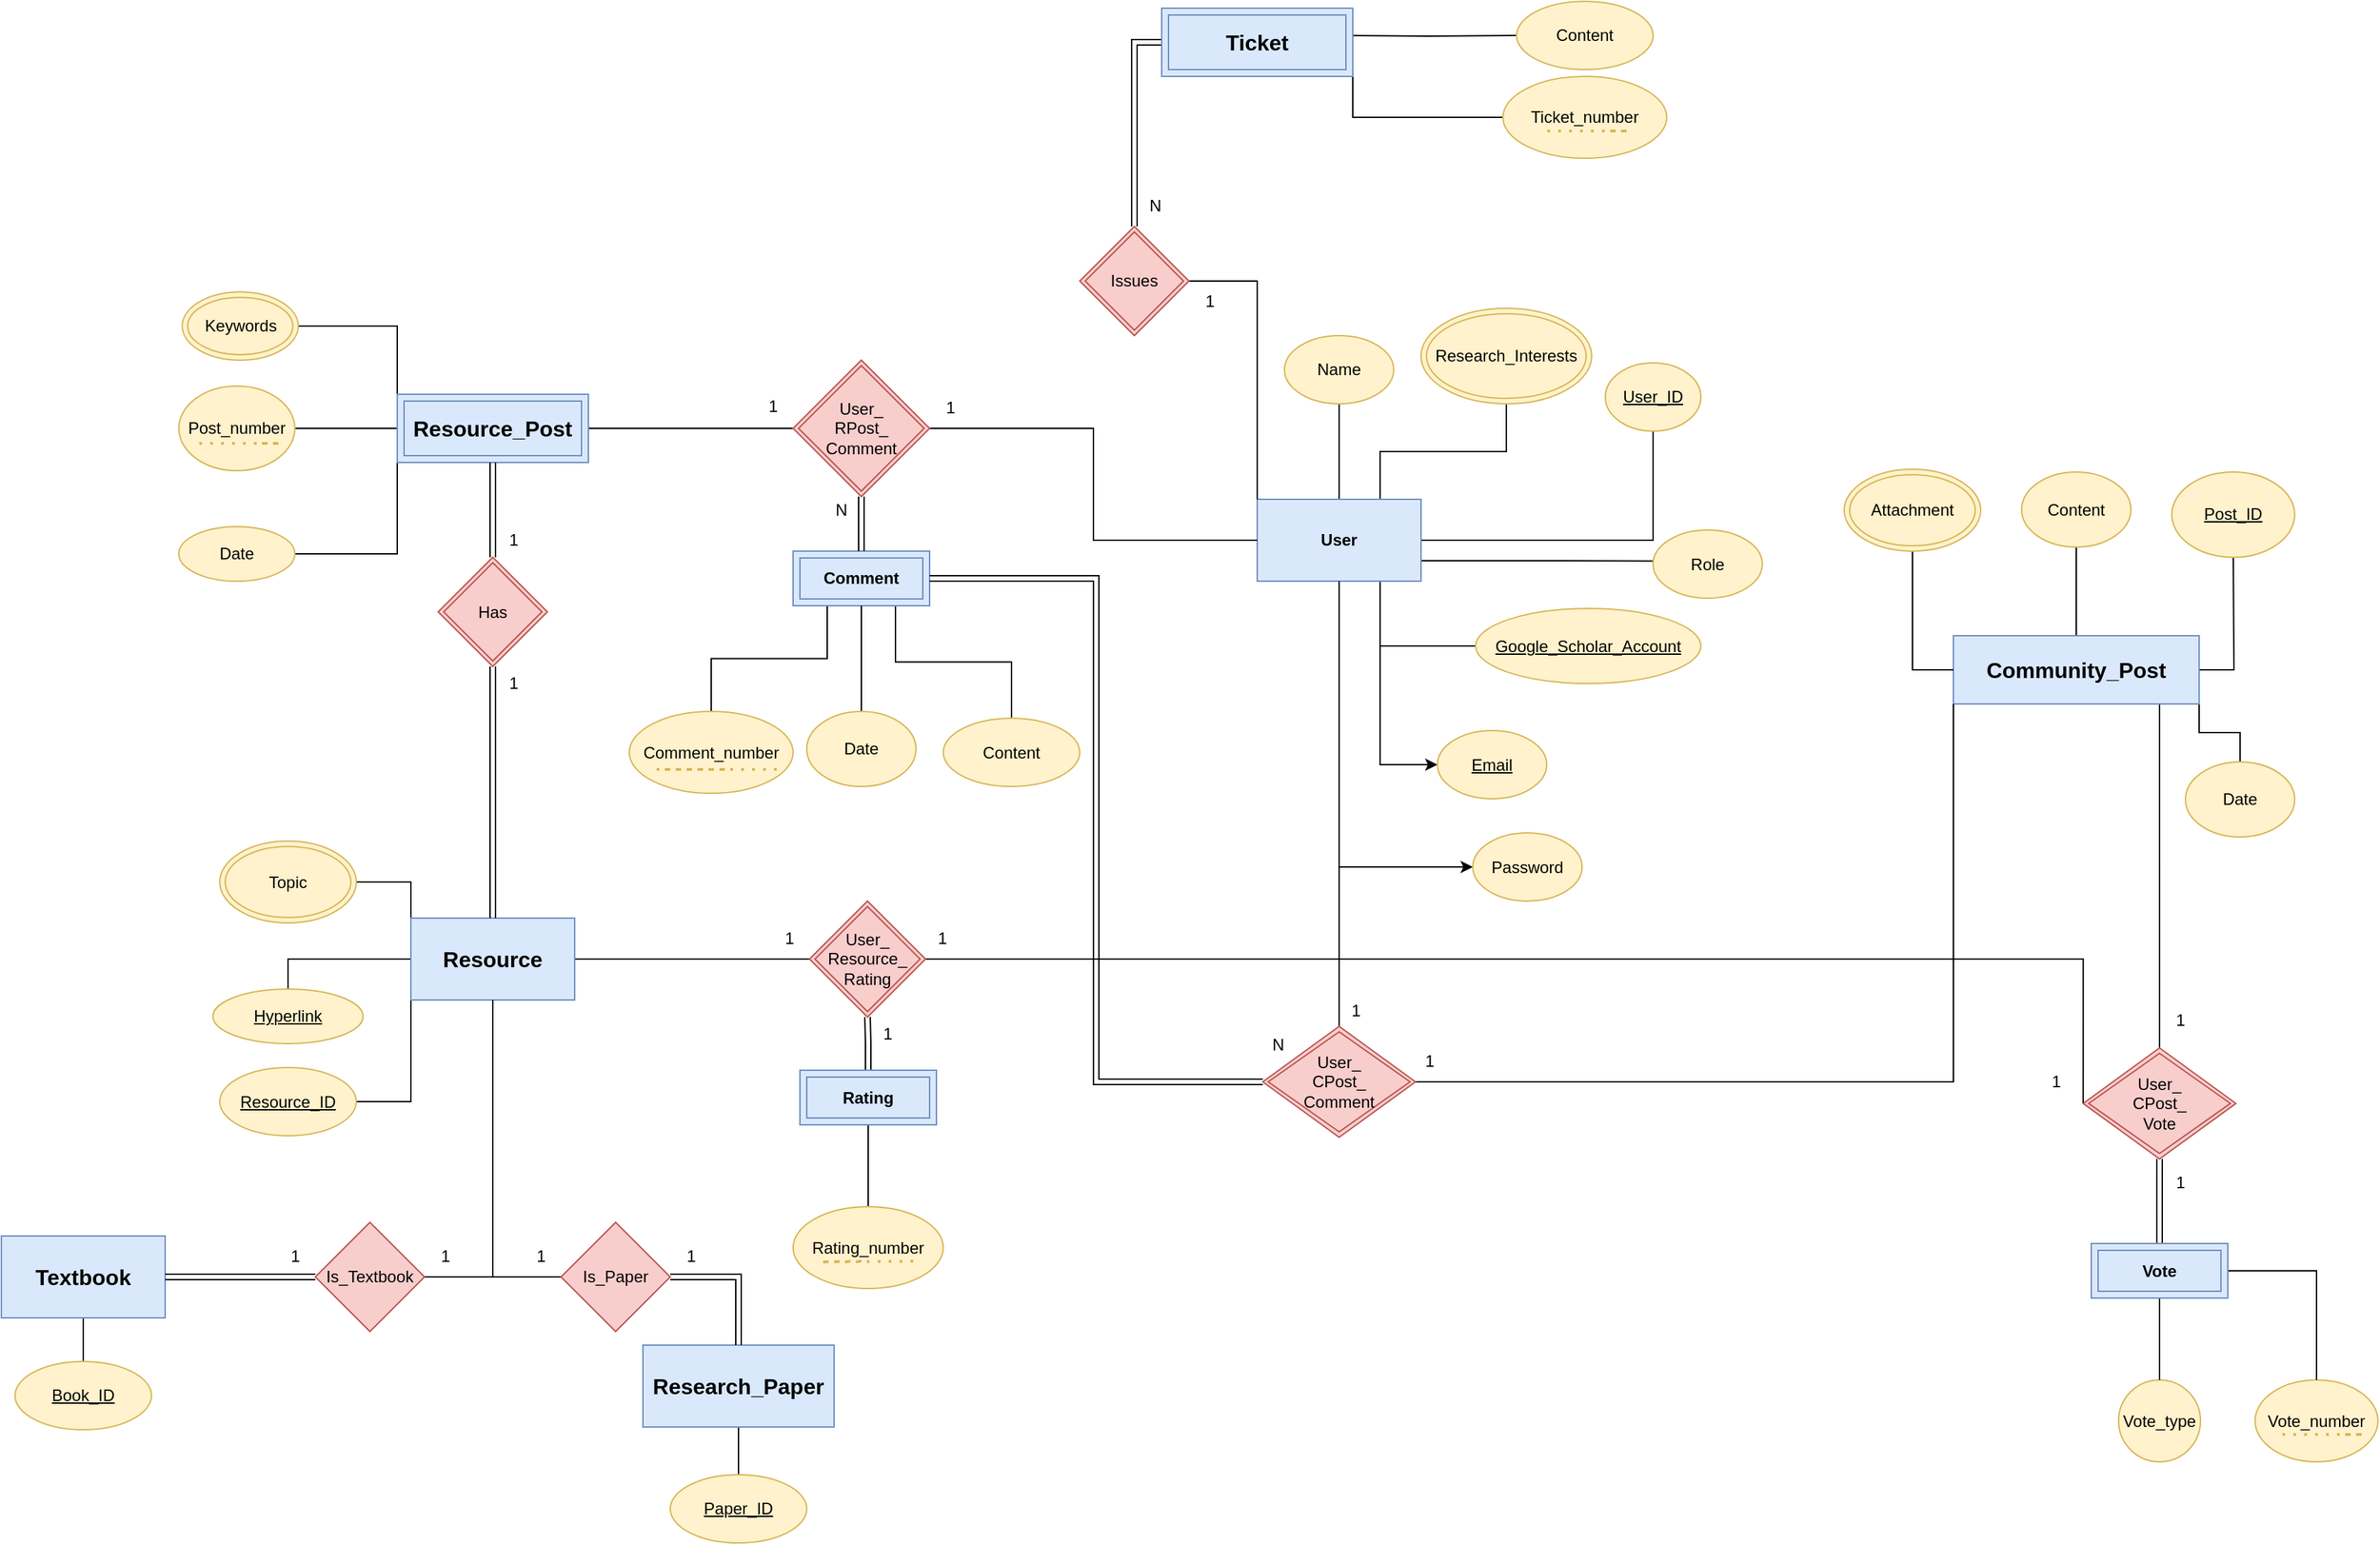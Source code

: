 <mxfile version="21.0.7" type="github">
  <diagram id="R2lEEEUBdFMjLlhIrx00" name="Page-1">
    <mxGraphModel dx="3450" dy="2015" grid="1" gridSize="10" guides="1" tooltips="1" connect="1" arrows="1" fold="1" page="1" pageScale="1" pageWidth="850" pageHeight="1100" math="0" shadow="0" extFonts="Permanent Marker^https://fonts.googleapis.com/css?family=Permanent+Marker">
      <root>
        <mxCell id="0" />
        <mxCell id="1" parent="0" />
        <mxCell id="YpXeeTf7qJ5zj5Ovl2NS-48" value="" style="edgeStyle=orthogonalEdgeStyle;rounded=0;orthogonalLoop=1;jettySize=auto;html=1;endArrow=none;endFill=0;" parent="1" source="YpXeeTf7qJ5zj5Ovl2NS-2" target="YpXeeTf7qJ5zj5Ovl2NS-47" edge="1">
          <mxGeometry relative="1" as="geometry" />
        </mxCell>
        <mxCell id="YpXeeTf7qJ5zj5Ovl2NS-55" value="" style="edgeStyle=orthogonalEdgeStyle;rounded=0;orthogonalLoop=1;jettySize=auto;html=1;endArrow=none;endFill=0;" parent="1" source="YpXeeTf7qJ5zj5Ovl2NS-2" target="YpXeeTf7qJ5zj5Ovl2NS-54" edge="1">
          <mxGeometry relative="1" as="geometry" />
        </mxCell>
        <mxCell id="YpXeeTf7qJ5zj5Ovl2NS-58" style="edgeStyle=orthogonalEdgeStyle;rounded=0;orthogonalLoop=1;jettySize=auto;html=1;exitX=0.75;exitY=1;exitDx=0;exitDy=0;entryX=0;entryY=0.5;entryDx=0;entryDy=0;endArrow=none;endFill=0;" parent="1" source="YpXeeTf7qJ5zj5Ovl2NS-2" target="YpXeeTf7qJ5zj5Ovl2NS-57" edge="1">
          <mxGeometry relative="1" as="geometry" />
        </mxCell>
        <mxCell id="YpXeeTf7qJ5zj5Ovl2NS-68" style="edgeStyle=orthogonalEdgeStyle;rounded=0;orthogonalLoop=1;jettySize=auto;html=1;exitX=0.75;exitY=0;exitDx=0;exitDy=0;entryX=0.5;entryY=1;entryDx=0;entryDy=0;endArrow=none;endFill=0;" parent="1" source="YpXeeTf7qJ5zj5Ovl2NS-2" target="YpXeeTf7qJ5zj5Ovl2NS-67" edge="1">
          <mxGeometry relative="1" as="geometry" />
        </mxCell>
        <mxCell id="wfZaujD2MZ1aF3UCjnc5-3" style="edgeStyle=orthogonalEdgeStyle;rounded=0;orthogonalLoop=1;jettySize=auto;html=1;exitX=1;exitY=0.75;exitDx=0;exitDy=0;endArrow=none;endFill=0;" edge="1" parent="1" source="YpXeeTf7qJ5zj5Ovl2NS-2">
          <mxGeometry relative="1" as="geometry">
            <mxPoint x="120" y="265.211" as="targetPoint" />
          </mxGeometry>
        </mxCell>
        <mxCell id="wfZaujD2MZ1aF3UCjnc5-15" style="edgeStyle=orthogonalEdgeStyle;rounded=0;orthogonalLoop=1;jettySize=auto;html=1;exitX=0.75;exitY=1;exitDx=0;exitDy=0;entryX=0;entryY=0.5;entryDx=0;entryDy=0;" edge="1" parent="1" source="YpXeeTf7qJ5zj5Ovl2NS-2" target="CcATFbNi5NQpu170G1Sn-8">
          <mxGeometry relative="1" as="geometry" />
        </mxCell>
        <mxCell id="wfZaujD2MZ1aF3UCjnc5-16" style="edgeStyle=orthogonalEdgeStyle;rounded=0;orthogonalLoop=1;jettySize=auto;html=1;exitX=0.5;exitY=1;exitDx=0;exitDy=0;entryX=0;entryY=0.5;entryDx=0;entryDy=0;" edge="1" parent="1" source="YpXeeTf7qJ5zj5Ovl2NS-2" target="CcATFbNi5NQpu170G1Sn-10">
          <mxGeometry relative="1" as="geometry" />
        </mxCell>
        <mxCell id="YpXeeTf7qJ5zj5Ovl2NS-2" value="User" style="rounded=0;whiteSpace=wrap;html=1;fontStyle=1;fillColor=#dae8fc;strokeColor=#6c8ebf;" parent="1" vertex="1">
          <mxGeometry x="-170" y="220" width="120" height="60" as="geometry" />
        </mxCell>
        <mxCell id="CcATFbNi5NQpu170G1Sn-25" style="edgeStyle=orthogonalEdgeStyle;rounded=0;orthogonalLoop=1;jettySize=auto;html=1;exitX=1;exitY=0;exitDx=0;exitDy=0;endArrow=none;endFill=0;" parent="1" target="CcATFbNi5NQpu170G1Sn-21" edge="1">
          <mxGeometry relative="1" as="geometry">
            <mxPoint x="-110" y="-120" as="sourcePoint" />
          </mxGeometry>
        </mxCell>
        <mxCell id="CcATFbNi5NQpu170G1Sn-26" style="edgeStyle=orthogonalEdgeStyle;rounded=0;orthogonalLoop=1;jettySize=auto;html=1;exitX=1;exitY=1;exitDx=0;exitDy=0;entryX=0;entryY=0.5;entryDx=0;entryDy=0;endArrow=none;endFill=0;" parent="1" source="QStKEDk6KylnoWYYGcLN-6" target="QStKEDk6KylnoWYYGcLN-15" edge="1">
          <mxGeometry relative="1" as="geometry">
            <mxPoint x="-110" y="-60" as="sourcePoint" />
            <mxPoint x="-10" y="-20" as="targetPoint" />
          </mxGeometry>
        </mxCell>
        <mxCell id="CcATFbNi5NQpu170G1Sn-56" style="edgeStyle=orthogonalEdgeStyle;rounded=0;orthogonalLoop=1;jettySize=auto;html=1;entryX=0.5;entryY=0;entryDx=0;entryDy=0;endArrow=none;endFill=0;" parent="1" source="YpXeeTf7qJ5zj5Ovl2NS-4" target="CcATFbNi5NQpu170G1Sn-55" edge="1">
          <mxGeometry relative="1" as="geometry" />
        </mxCell>
        <mxCell id="YpXeeTf7qJ5zj5Ovl2NS-4" value="&lt;meta charset=&quot;utf-8&quot;&gt;&lt;b id=&quot;docs-internal-guid-718b6a08-7fff-b9a7-0453-49510cfb1dfd&quot; style=&quot;font-weight:normal;&quot;&gt;&lt;span style=&quot;font-size: 12pt; font-family: Arial; color: rgb(0, 0, 0); background-color: transparent; font-weight: 700; font-style: normal; font-variant: normal; text-decoration: none; vertical-align: baseline;&quot;&gt;Textbook&lt;/span&gt;&lt;/b&gt;" style="rounded=0;whiteSpace=wrap;html=1;fillColor=#dae8fc;strokeColor=#6c8ebf;" parent="1" vertex="1">
          <mxGeometry x="-1090" y="760" width="120" height="60" as="geometry" />
        </mxCell>
        <mxCell id="YpXeeTf7qJ5zj5Ovl2NS-78" value="" style="edgeStyle=orthogonalEdgeStyle;rounded=0;orthogonalLoop=1;jettySize=auto;html=1;endArrow=none;endFill=0;" parent="1" source="YpXeeTf7qJ5zj5Ovl2NS-5" target="YpXeeTf7qJ5zj5Ovl2NS-77" edge="1">
          <mxGeometry relative="1" as="geometry" />
        </mxCell>
        <mxCell id="CcATFbNi5NQpu170G1Sn-7" style="edgeStyle=orthogonalEdgeStyle;rounded=0;orthogonalLoop=1;jettySize=auto;html=1;exitX=1;exitY=0.5;exitDx=0;exitDy=0;entryX=0.5;entryY=1;entryDx=0;entryDy=0;endArrow=none;endFill=0;" parent="1" source="YpXeeTf7qJ5zj5Ovl2NS-5" edge="1">
          <mxGeometry relative="1" as="geometry">
            <mxPoint x="545" y="255" as="targetPoint" />
          </mxGeometry>
        </mxCell>
        <mxCell id="QStKEDk6KylnoWYYGcLN-10" style="edgeStyle=orthogonalEdgeStyle;rounded=0;orthogonalLoop=1;jettySize=auto;html=1;exitX=1;exitY=1;exitDx=0;exitDy=0;entryX=0;entryY=0;entryDx=0;entryDy=0;endArrow=none;endFill=0;" parent="1" source="YpXeeTf7qJ5zj5Ovl2NS-5" target="QStKEDk6KylnoWYYGcLN-9" edge="1">
          <mxGeometry relative="1" as="geometry">
            <Array as="points">
              <mxPoint x="520" y="391" />
              <mxPoint x="550" y="391" />
              <mxPoint x="550" y="421" />
            </Array>
          </mxGeometry>
        </mxCell>
        <mxCell id="Ibue7dsVGTLs8TL3Xg4G-1" style="edgeStyle=orthogonalEdgeStyle;rounded=0;orthogonalLoop=1;jettySize=auto;html=1;exitX=0.5;exitY=1;exitDx=0;exitDy=0;entryX=0.5;entryY=0;entryDx=0;entryDy=0;endArrow=none;endFill=0;" parent="1" target="YpXeeTf7qJ5zj5Ovl2NS-74" edge="1">
          <mxGeometry relative="1" as="geometry">
            <mxPoint x="430" y="327" as="sourcePoint" />
          </mxGeometry>
        </mxCell>
        <mxCell id="YpXeeTf7qJ5zj5Ovl2NS-5" value="&lt;b id=&quot;docs-internal-guid-7c196727-7fff-cf44-8b81-c02ef0bab3d8&quot; style=&quot;font-weight:normal;&quot;&gt;&lt;span style=&quot;font-size: 12pt; font-family: Arial; color: rgb(0, 0, 0); background-color: transparent; font-weight: 700; font-style: normal; font-variant: normal; text-decoration: none; vertical-align: baseline;&quot;&gt;Community_Post&lt;/span&gt;&lt;/b&gt;" style="rounded=0;whiteSpace=wrap;html=1;fillColor=#dae8fc;strokeColor=#6c8ebf;" parent="1" vertex="1">
          <mxGeometry x="340" y="320" width="180" height="50" as="geometry" />
        </mxCell>
        <mxCell id="YpXeeTf7qJ5zj5Ovl2NS-88" style="edgeStyle=orthogonalEdgeStyle;rounded=0;orthogonalLoop=1;jettySize=auto;html=1;shape=link;exitX=0.5;exitY=0;exitDx=0;exitDy=0;" parent="1" source="YpXeeTf7qJ5zj5Ovl2NS-89" target="YpXeeTf7qJ5zj5Ovl2NS-86" edge="1">
          <mxGeometry relative="1" as="geometry">
            <mxPoint x="-975" y="939.5" as="sourcePoint" />
          </mxGeometry>
        </mxCell>
        <mxCell id="CcATFbNi5NQpu170G1Sn-46" style="edgeStyle=orthogonalEdgeStyle;rounded=0;orthogonalLoop=1;jettySize=auto;html=1;exitX=0;exitY=0.5;exitDx=0;exitDy=0;entryX=0.5;entryY=0;entryDx=0;entryDy=0;endArrow=none;endFill=0;" parent="1" source="YpXeeTf7qJ5zj5Ovl2NS-12" target="CcATFbNi5NQpu170G1Sn-44" edge="1">
          <mxGeometry relative="1" as="geometry" />
        </mxCell>
        <mxCell id="CcATFbNi5NQpu170G1Sn-50" style="edgeStyle=orthogonalEdgeStyle;rounded=0;orthogonalLoop=1;jettySize=auto;html=1;exitX=0;exitY=0;exitDx=0;exitDy=0;endArrow=none;endFill=0;entryX=1;entryY=0.5;entryDx=0;entryDy=0;" parent="1" source="YpXeeTf7qJ5zj5Ovl2NS-12" target="CcATFbNi5NQpu170G1Sn-49" edge="1">
          <mxGeometry relative="1" as="geometry" />
        </mxCell>
        <mxCell id="CcATFbNi5NQpu170G1Sn-59" style="edgeStyle=orthogonalEdgeStyle;rounded=0;orthogonalLoop=1;jettySize=auto;html=1;exitX=0;exitY=1;exitDx=0;exitDy=0;entryX=1;entryY=0.5;entryDx=0;entryDy=0;endArrow=none;endFill=0;" parent="1" source="YpXeeTf7qJ5zj5Ovl2NS-12" target="CcATFbNi5NQpu170G1Sn-57" edge="1">
          <mxGeometry relative="1" as="geometry" />
        </mxCell>
        <mxCell id="QStKEDk6KylnoWYYGcLN-29" style="edgeStyle=orthogonalEdgeStyle;rounded=0;orthogonalLoop=1;jettySize=auto;html=1;exitX=1;exitY=0.5;exitDx=0;exitDy=0;entryX=0;entryY=0.5;entryDx=0;entryDy=0;endArrow=none;endFill=0;" parent="1" source="YpXeeTf7qJ5zj5Ovl2NS-12" target="YpXeeTf7qJ5zj5Ovl2NS-86" edge="1">
          <mxGeometry relative="1" as="geometry" />
        </mxCell>
        <mxCell id="YpXeeTf7qJ5zj5Ovl2NS-12" value="&lt;span style=&quot;border-color: var(--border-color); color: rgb(0, 0, 0); font-family: Arial; font-size: 16px; font-style: normal; font-variant-ligatures: normal; font-variant-caps: normal; letter-spacing: normal; orphans: 2; text-align: center; text-indent: 0px; text-transform: none; widows: 2; word-spacing: 0px; -webkit-text-stroke-width: 0px; text-decoration-thickness: initial; text-decoration-style: initial; text-decoration-color: initial;&quot;&gt;Resource&lt;/span&gt;" style="rounded=0;whiteSpace=wrap;html=1;fillColor=#dae8fc;strokeColor=#6c8ebf;fontStyle=1;labelBackgroundColor=none;" parent="1" vertex="1">
          <mxGeometry x="-790" y="527" width="120" height="60" as="geometry" />
        </mxCell>
        <mxCell id="CcATFbNi5NQpu170G1Sn-54" style="edgeStyle=orthogonalEdgeStyle;rounded=0;orthogonalLoop=1;jettySize=auto;html=1;entryX=0.5;entryY=0;entryDx=0;entryDy=0;endArrow=none;endFill=0;" parent="1" source="YpXeeTf7qJ5zj5Ovl2NS-16" target="CcATFbNi5NQpu170G1Sn-53" edge="1">
          <mxGeometry relative="1" as="geometry" />
        </mxCell>
        <mxCell id="YpXeeTf7qJ5zj5Ovl2NS-16" value="&lt;font face=&quot;Arial&quot;&gt;&lt;span style=&quot;font-size: 16px;&quot;&gt;&lt;b&gt;Research_Paper&lt;/b&gt;&lt;/span&gt;&lt;/font&gt;" style="rounded=0;whiteSpace=wrap;html=1;fillColor=#dae8fc;strokeColor=#6c8ebf;" parent="1" vertex="1">
          <mxGeometry x="-620" y="840" width="140" height="60" as="geometry" />
        </mxCell>
        <mxCell id="YpXeeTf7qJ5zj5Ovl2NS-24" style="edgeStyle=orthogonalEdgeStyle;rounded=0;orthogonalLoop=1;jettySize=auto;html=1;exitX=0;exitY=0.5;exitDx=0;exitDy=0;endArrow=none;endFill=0;entryX=0.5;entryY=1;entryDx=0;entryDy=0;" parent="1" source="YpXeeTf7qJ5zj5Ovl2NS-74" target="YpXeeTf7qJ5zj5Ovl2NS-2" edge="1">
          <mxGeometry relative="1" as="geometry">
            <mxPoint x="120" y="557" as="sourcePoint" />
            <mxPoint x="-110" y="320" as="targetPoint" />
            <Array as="points">
              <mxPoint x="-110" y="557" />
            </Array>
          </mxGeometry>
        </mxCell>
        <mxCell id="YpXeeTf7qJ5zj5Ovl2NS-29" value="Vote_number" style="ellipse;whiteSpace=wrap;html=1;fillColor=#fff2cc;strokeColor=#d6b656;" parent="1" vertex="1">
          <mxGeometry x="561" y="865.5" width="90" height="60" as="geometry" />
        </mxCell>
        <mxCell id="YpXeeTf7qJ5zj5Ovl2NS-38" style="edgeStyle=orthogonalEdgeStyle;rounded=0;orthogonalLoop=1;jettySize=auto;html=1;exitX=1;exitY=0.5;exitDx=0;exitDy=0;entryX=0.5;entryY=0;entryDx=0;entryDy=0;endArrow=none;endFill=0;" parent="1" source="YpXeeTf7qJ5zj5Ovl2NS-45" target="YpXeeTf7qJ5zj5Ovl2NS-29" edge="1">
          <mxGeometry relative="1" as="geometry">
            <mxPoint x="551" y="785.5" as="sourcePoint" />
          </mxGeometry>
        </mxCell>
        <mxCell id="YpXeeTf7qJ5zj5Ovl2NS-32" value="" style="endArrow=none;dashed=1;html=1;dashPattern=1 3;strokeWidth=2;rounded=0;fillColor=#fff2cc;strokeColor=#d6b656;" parent="1" edge="1">
          <mxGeometry width="50" height="50" relative="1" as="geometry">
            <mxPoint x="581" y="905.5" as="sourcePoint" />
            <mxPoint x="621" y="905.5" as="targetPoint" />
            <Array as="points">
              <mxPoint x="641" y="905.5" />
            </Array>
          </mxGeometry>
        </mxCell>
        <mxCell id="YpXeeTf7qJ5zj5Ovl2NS-36" value="Vote_type" style="ellipse;whiteSpace=wrap;html=1;fillColor=#fff2cc;strokeColor=#d6b656;" parent="1" vertex="1">
          <mxGeometry x="461" y="865.5" width="60" height="60" as="geometry" />
        </mxCell>
        <mxCell id="YpXeeTf7qJ5zj5Ovl2NS-46" style="edgeStyle=orthogonalEdgeStyle;rounded=0;orthogonalLoop=1;jettySize=auto;html=1;exitX=0.5;exitY=1;exitDx=0;exitDy=0;entryX=0.5;entryY=0;entryDx=0;entryDy=0;endArrow=none;endFill=0;" parent="1" source="YpXeeTf7qJ5zj5Ovl2NS-45" target="YpXeeTf7qJ5zj5Ovl2NS-36" edge="1">
          <mxGeometry relative="1" as="geometry" />
        </mxCell>
        <mxCell id="Ibue7dsVGTLs8TL3Xg4G-2" style="edgeStyle=orthogonalEdgeStyle;rounded=0;orthogonalLoop=1;jettySize=auto;html=1;exitX=0.5;exitY=0;exitDx=0;exitDy=0;entryX=0.5;entryY=1;entryDx=0;entryDy=0;shape=link;" parent="1" source="YpXeeTf7qJ5zj5Ovl2NS-45" target="YpXeeTf7qJ5zj5Ovl2NS-74" edge="1">
          <mxGeometry relative="1" as="geometry" />
        </mxCell>
        <mxCell id="YpXeeTf7qJ5zj5Ovl2NS-45" value="Vote" style="shape=ext;margin=3;double=1;whiteSpace=wrap;html=1;align=center;fillColor=#dae8fc;strokeColor=#6c8ebf;fontStyle=1" parent="1" vertex="1">
          <mxGeometry x="441" y="765.5" width="100" height="40" as="geometry" />
        </mxCell>
        <mxCell id="YpXeeTf7qJ5zj5Ovl2NS-47" value="&lt;u&gt;User_ID&lt;/u&gt;" style="ellipse;whiteSpace=wrap;html=1;rounded=0;fillColor=#fff2cc;strokeColor=#d6b656;" parent="1" vertex="1">
          <mxGeometry x="85" y="120" width="70" height="50" as="geometry" />
        </mxCell>
        <mxCell id="YpXeeTf7qJ5zj5Ovl2NS-54" value="Name" style="ellipse;whiteSpace=wrap;html=1;rounded=0;fillColor=#fff2cc;strokeColor=#d6b656;" parent="1" vertex="1">
          <mxGeometry x="-150" y="100" width="80" height="50" as="geometry" />
        </mxCell>
        <mxCell id="YpXeeTf7qJ5zj5Ovl2NS-57" value="Google_Scholar_Account" style="ellipse;html=1;rounded=0;whiteSpace=wrap;fontStyle=4;fillColor=#fff2cc;strokeColor=#d6b656;" parent="1" vertex="1">
          <mxGeometry x="-10" y="300" width="165" height="55" as="geometry" />
        </mxCell>
        <mxCell id="YpXeeTf7qJ5zj5Ovl2NS-67" value="&lt;span style=&quot;color: rgb(0, 0, 0); font-family: Helvetica; font-size: 12px; font-style: normal; font-variant-ligatures: normal; font-variant-caps: normal; font-weight: 400; letter-spacing: normal; orphans: 2; text-align: center; text-indent: 0px; text-transform: none; widows: 2; word-spacing: 0px; -webkit-text-stroke-width: 0px; text-decoration-thickness: initial; text-decoration-style: initial; text-decoration-color: initial; float: none; display: inline !important;&quot;&gt;Research_Interests&lt;/span&gt;" style="ellipse;shape=doubleEllipse;whiteSpace=wrap;html=1;fillColor=#fff2cc;strokeColor=#d6b656;labelBackgroundColor=none;" parent="1" vertex="1">
          <mxGeometry x="-50" y="80" width="125" height="70" as="geometry" />
        </mxCell>
        <mxCell id="YpXeeTf7qJ5zj5Ovl2NS-74" value="User_&lt;br&gt;CPost_&lt;br&gt;Vote" style="shape=rhombus;double=1;perimeter=rhombusPerimeter;whiteSpace=wrap;html=1;align=center;fillColor=#f8cecc;strokeColor=#b85450;" parent="1" vertex="1">
          <mxGeometry x="435.07" y="622.14" width="111.87" height="81.36" as="geometry" />
        </mxCell>
        <mxCell id="YpXeeTf7qJ5zj5Ovl2NS-77" value="Content" style="ellipse;whiteSpace=wrap;html=1;rounded=0;fillColor=#fff2cc;strokeColor=#d6b656;" parent="1" vertex="1">
          <mxGeometry x="390" y="200" width="80" height="55" as="geometry" />
        </mxCell>
        <mxCell id="Ibue7dsVGTLs8TL3Xg4G-25" style="edgeStyle=orthogonalEdgeStyle;rounded=0;orthogonalLoop=1;jettySize=auto;html=1;exitX=1;exitY=0.5;exitDx=0;exitDy=0;entryX=0.5;entryY=0;entryDx=0;entryDy=0;shape=link;" parent="1" source="YpXeeTf7qJ5zj5Ovl2NS-80" target="YpXeeTf7qJ5zj5Ovl2NS-16" edge="1">
          <mxGeometry relative="1" as="geometry" />
        </mxCell>
        <mxCell id="Ibue7dsVGTLs8TL3Xg4G-26" style="edgeStyle=orthogonalEdgeStyle;rounded=0;orthogonalLoop=1;jettySize=auto;html=1;exitX=0;exitY=0.5;exitDx=0;exitDy=0;entryX=0.5;entryY=1;entryDx=0;entryDy=0;endArrow=none;endFill=0;" parent="1" source="YpXeeTf7qJ5zj5Ovl2NS-80" target="YpXeeTf7qJ5zj5Ovl2NS-12" edge="1">
          <mxGeometry relative="1" as="geometry" />
        </mxCell>
        <mxCell id="YpXeeTf7qJ5zj5Ovl2NS-80" value="Is_Paper" style="rhombus;whiteSpace=wrap;html=1;fillColor=#f8cecc;strokeColor=#b85450;" parent="1" vertex="1">
          <mxGeometry x="-680" y="750" width="80" height="80" as="geometry" />
        </mxCell>
        <mxCell id="YpXeeTf7qJ5zj5Ovl2NS-84" style="edgeStyle=orthogonalEdgeStyle;rounded=0;orthogonalLoop=1;jettySize=auto;html=1;entryX=1;entryY=0.5;entryDx=0;entryDy=0;endArrow=none;endFill=0;shape=link;" parent="1" source="YpXeeTf7qJ5zj5Ovl2NS-83" target="YpXeeTf7qJ5zj5Ovl2NS-4" edge="1">
          <mxGeometry relative="1" as="geometry" />
        </mxCell>
        <mxCell id="Ibue7dsVGTLs8TL3Xg4G-24" style="edgeStyle=orthogonalEdgeStyle;rounded=0;orthogonalLoop=1;jettySize=auto;html=1;exitX=1;exitY=0.5;exitDx=0;exitDy=0;endArrow=none;endFill=0;" parent="1" source="YpXeeTf7qJ5zj5Ovl2NS-83" target="YpXeeTf7qJ5zj5Ovl2NS-12" edge="1">
          <mxGeometry relative="1" as="geometry">
            <mxPoint x="-719.842" y="590" as="targetPoint" />
          </mxGeometry>
        </mxCell>
        <mxCell id="YpXeeTf7qJ5zj5Ovl2NS-83" value="Is_Textbook" style="rhombus;whiteSpace=wrap;html=1;fillColor=#f8cecc;strokeColor=#b85450;" parent="1" vertex="1">
          <mxGeometry x="-860" y="750" width="80" height="80" as="geometry" />
        </mxCell>
        <mxCell id="Ibue7dsVGTLs8TL3Xg4G-14" style="edgeStyle=orthogonalEdgeStyle;rounded=0;orthogonalLoop=1;jettySize=auto;html=1;exitX=1;exitY=0.5;exitDx=0;exitDy=0;entryX=0.5;entryY=1;entryDx=0;entryDy=0;endArrow=none;endFill=0;" parent="1" source="YpXeeTf7qJ5zj5Ovl2NS-86" target="YpXeeTf7qJ5zj5Ovl2NS-2" edge="1">
          <mxGeometry relative="1" as="geometry" />
        </mxCell>
        <mxCell id="YpXeeTf7qJ5zj5Ovl2NS-86" value="User_&lt;br&gt;Resource_&lt;br&gt;Rating" style="shape=rhombus;double=1;perimeter=rhombusPerimeter;whiteSpace=wrap;html=1;align=center;fillColor=#f8cecc;strokeColor=#b85450;" parent="1" vertex="1">
          <mxGeometry x="-498" y="514.5" width="85" height="85" as="geometry" />
        </mxCell>
        <mxCell id="CcATFbNi5NQpu170G1Sn-65" style="edgeStyle=orthogonalEdgeStyle;rounded=0;orthogonalLoop=1;jettySize=auto;html=1;endArrow=none;endFill=0;entryX=0.5;entryY=0;entryDx=0;entryDy=0;exitX=0.5;exitY=1;exitDx=0;exitDy=0;" parent="1" source="YpXeeTf7qJ5zj5Ovl2NS-89" target="CcATFbNi5NQpu170G1Sn-63" edge="1">
          <mxGeometry relative="1" as="geometry">
            <mxPoint x="-465" y="1073.5" as="targetPoint" />
            <mxPoint x="-445" y="698.5" as="sourcePoint" />
          </mxGeometry>
        </mxCell>
        <mxCell id="YpXeeTf7qJ5zj5Ovl2NS-89" value="Rating" style="shape=ext;margin=3;double=1;whiteSpace=wrap;html=1;align=center;rounded=0;fillColor=#dae8fc;strokeColor=#6c8ebf;fontStyle=1" parent="1" vertex="1">
          <mxGeometry x="-505" y="638.5" width="100" height="40" as="geometry" />
        </mxCell>
        <mxCell id="CcATFbNi5NQpu170G1Sn-33" style="edgeStyle=orthogonalEdgeStyle;rounded=0;orthogonalLoop=1;jettySize=auto;html=1;exitX=0;exitY=0.5;exitDx=0;exitDy=0;entryX=1;entryY=0.5;entryDx=0;entryDy=0;endArrow=none;endFill=0;" parent="1" source="YpXeeTf7qJ5zj5Ovl2NS-91" target="QStKEDk6KylnoWYYGcLN-18" edge="1">
          <mxGeometry relative="1" as="geometry">
            <mxPoint x="-850.0" y="168" as="targetPoint" />
          </mxGeometry>
        </mxCell>
        <mxCell id="CcATFbNi5NQpu170G1Sn-36" style="edgeStyle=orthogonalEdgeStyle;rounded=0;orthogonalLoop=1;jettySize=auto;html=1;exitX=0;exitY=1;exitDx=0;exitDy=0;entryX=1;entryY=0.5;entryDx=0;entryDy=0;endArrow=none;endFill=0;" parent="1" source="YpXeeTf7qJ5zj5Ovl2NS-91" target="CcATFbNi5NQpu170G1Sn-35" edge="1">
          <mxGeometry relative="1" as="geometry" />
        </mxCell>
        <mxCell id="CcATFbNi5NQpu170G1Sn-39" style="edgeStyle=orthogonalEdgeStyle;rounded=0;orthogonalLoop=1;jettySize=auto;html=1;exitX=0;exitY=0;exitDx=0;exitDy=0;entryX=1;entryY=0.5;entryDx=0;entryDy=0;endArrow=none;endFill=0;" parent="1" source="YpXeeTf7qJ5zj5Ovl2NS-91" target="CcATFbNi5NQpu170G1Sn-38" edge="1">
          <mxGeometry relative="1" as="geometry" />
        </mxCell>
        <mxCell id="Ibue7dsVGTLs8TL3Xg4G-7" style="edgeStyle=orthogonalEdgeStyle;rounded=0;orthogonalLoop=1;jettySize=auto;html=1;exitX=1;exitY=0.5;exitDx=0;exitDy=0;entryX=0;entryY=0.5;entryDx=0;entryDy=0;endArrow=none;endFill=0;" parent="1" source="YpXeeTf7qJ5zj5Ovl2NS-91" target="YpXeeTf7qJ5zj5Ovl2NS-100" edge="1">
          <mxGeometry relative="1" as="geometry" />
        </mxCell>
        <mxCell id="YpXeeTf7qJ5zj5Ovl2NS-91" value="&lt;b style=&quot;border-color: var(--border-color); font-family: Arial; font-size: 16px;&quot;&gt;Resource_Post&lt;/b&gt;" style="shape=ext;margin=3;double=1;whiteSpace=wrap;html=1;align=center;rounded=0;fillColor=#dae8fc;strokeColor=#6c8ebf;" parent="1" vertex="1">
          <mxGeometry x="-800" y="143" width="140" height="50" as="geometry" />
        </mxCell>
        <mxCell id="YpXeeTf7qJ5zj5Ovl2NS-93" style="edgeStyle=orthogonalEdgeStyle;rounded=0;orthogonalLoop=1;jettySize=auto;html=1;exitX=0.5;exitY=0;exitDx=0;exitDy=0;shape=link;" parent="1" source="YpXeeTf7qJ5zj5Ovl2NS-92" target="YpXeeTf7qJ5zj5Ovl2NS-91" edge="1">
          <mxGeometry relative="1" as="geometry" />
        </mxCell>
        <mxCell id="YpXeeTf7qJ5zj5Ovl2NS-94" style="edgeStyle=orthogonalEdgeStyle;rounded=0;orthogonalLoop=1;jettySize=auto;html=1;exitX=0.5;exitY=1;exitDx=0;exitDy=0;entryX=0.5;entryY=0;entryDx=0;entryDy=0;endArrow=none;endFill=0;shape=link;" parent="1" source="YpXeeTf7qJ5zj5Ovl2NS-92" target="YpXeeTf7qJ5zj5Ovl2NS-12" edge="1">
          <mxGeometry relative="1" as="geometry" />
        </mxCell>
        <mxCell id="YpXeeTf7qJ5zj5Ovl2NS-92" value="Has" style="shape=rhombus;double=1;perimeter=rhombusPerimeter;whiteSpace=wrap;html=1;align=center;fillColor=#f8cecc;strokeColor=#b85450;" parent="1" vertex="1">
          <mxGeometry x="-770" y="262.5" width="80" height="80" as="geometry" />
        </mxCell>
        <mxCell id="CcATFbNi5NQpu170G1Sn-30" style="edgeStyle=orthogonalEdgeStyle;rounded=0;orthogonalLoop=1;jettySize=auto;html=1;exitX=0.75;exitY=1;exitDx=0;exitDy=0;endArrow=none;endFill=0;" parent="1" source="YpXeeTf7qJ5zj5Ovl2NS-99" target="CcATFbNi5NQpu170G1Sn-28" edge="1">
          <mxGeometry relative="1" as="geometry" />
        </mxCell>
        <mxCell id="CcATFbNi5NQpu170G1Sn-31" style="edgeStyle=orthogonalEdgeStyle;rounded=0;orthogonalLoop=1;jettySize=auto;html=1;exitX=0.25;exitY=1;exitDx=0;exitDy=0;endArrow=none;endFill=0;entryX=0.5;entryY=0;entryDx=0;entryDy=0;" parent="1" source="YpXeeTf7qJ5zj5Ovl2NS-99" target="CcATFbNi5NQpu170G1Sn-61" edge="1">
          <mxGeometry relative="1" as="geometry">
            <mxPoint x="-530" y="378" as="targetPoint" />
          </mxGeometry>
        </mxCell>
        <mxCell id="YpXeeTf7qJ5zj5Ovl2NS-99" value="Comment" style="shape=ext;margin=3;double=1;whiteSpace=wrap;html=1;align=center;rounded=0;fillColor=#dae8fc;strokeColor=#6c8ebf;fontStyle=1" parent="1" vertex="1">
          <mxGeometry x="-510" y="258" width="100" height="40" as="geometry" />
        </mxCell>
        <mxCell id="YpXeeTf7qJ5zj5Ovl2NS-104" style="edgeStyle=orthogonalEdgeStyle;rounded=0;orthogonalLoop=1;jettySize=auto;html=1;entryX=0;entryY=0.5;entryDx=0;entryDy=0;endArrow=none;endFill=0;" parent="1" source="YpXeeTf7qJ5zj5Ovl2NS-100" target="YpXeeTf7qJ5zj5Ovl2NS-2" edge="1">
          <mxGeometry relative="1" as="geometry">
            <mxPoint x="-260" y="168" as="targetPoint" />
          </mxGeometry>
        </mxCell>
        <mxCell id="Ibue7dsVGTLs8TL3Xg4G-13" style="edgeStyle=orthogonalEdgeStyle;rounded=0;orthogonalLoop=1;jettySize=auto;html=1;exitX=0.5;exitY=1;exitDx=0;exitDy=0;shape=link;" parent="1" source="YpXeeTf7qJ5zj5Ovl2NS-100" target="YpXeeTf7qJ5zj5Ovl2NS-99" edge="1">
          <mxGeometry relative="1" as="geometry" />
        </mxCell>
        <mxCell id="YpXeeTf7qJ5zj5Ovl2NS-100" value="User_&lt;br&gt;RPost_&lt;br&gt;Comment" style="shape=rhombus;double=1;perimeter=rhombusPerimeter;whiteSpace=wrap;html=1;align=center;fillColor=#f8cecc;strokeColor=#b85450;" parent="1" vertex="1">
          <mxGeometry x="-510" y="118" width="100" height="100" as="geometry" />
        </mxCell>
        <mxCell id="YpXeeTf7qJ5zj5Ovl2NS-106" style="edgeStyle=orthogonalEdgeStyle;rounded=0;orthogonalLoop=1;jettySize=auto;html=1;entryX=0;entryY=0.5;entryDx=0;entryDy=0;shape=link;" parent="1" source="YpXeeTf7qJ5zj5Ovl2NS-105" target="QStKEDk6KylnoWYYGcLN-6" edge="1">
          <mxGeometry relative="1" as="geometry">
            <mxPoint x="-230" y="-90" as="targetPoint" />
          </mxGeometry>
        </mxCell>
        <mxCell id="YpXeeTf7qJ5zj5Ovl2NS-107" style="edgeStyle=orthogonalEdgeStyle;rounded=0;orthogonalLoop=1;jettySize=auto;html=1;entryX=0;entryY=0;entryDx=0;entryDy=0;endArrow=none;endFill=0;" parent="1" source="YpXeeTf7qJ5zj5Ovl2NS-105" target="YpXeeTf7qJ5zj5Ovl2NS-2" edge="1">
          <mxGeometry relative="1" as="geometry" />
        </mxCell>
        <mxCell id="YpXeeTf7qJ5zj5Ovl2NS-105" value="Issues" style="shape=rhombus;double=1;perimeter=rhombusPerimeter;whiteSpace=wrap;html=1;align=center;fillColor=#f8cecc;strokeColor=#b85450;" parent="1" vertex="1">
          <mxGeometry x="-300" y="20" width="80" height="80" as="geometry" />
        </mxCell>
        <mxCell id="CcATFbNi5NQpu170G1Sn-4" style="edgeStyle=orthogonalEdgeStyle;rounded=0;orthogonalLoop=1;jettySize=auto;html=1;exitX=0.5;exitY=1;exitDx=0;exitDy=0;entryX=0;entryY=0.5;entryDx=0;entryDy=0;endArrow=none;endFill=0;" parent="1" source="CcATFbNi5NQpu170G1Sn-3" target="YpXeeTf7qJ5zj5Ovl2NS-5" edge="1">
          <mxGeometry relative="1" as="geometry" />
        </mxCell>
        <mxCell id="CcATFbNi5NQpu170G1Sn-3" value="Attachment" style="ellipse;shape=doubleEllipse;whiteSpace=wrap;html=1;fillColor=#fff2cc;strokeColor=#d6b656;" parent="1" vertex="1">
          <mxGeometry x="260" y="198" width="100" height="60" as="geometry" />
        </mxCell>
        <mxCell id="CcATFbNi5NQpu170G1Sn-6" value="Post_ID" style="ellipse;whiteSpace=wrap;html=1;fontStyle=4;fillColor=#fff2cc;strokeColor=#d6b656;" parent="1" vertex="1">
          <mxGeometry x="500" y="200" width="90" height="62.5" as="geometry" />
        </mxCell>
        <mxCell id="CcATFbNi5NQpu170G1Sn-8" value="Email" style="ellipse;whiteSpace=wrap;html=1;fontStyle=4;fillColor=#fff2cc;strokeColor=#d6b656;" parent="1" vertex="1">
          <mxGeometry x="-37.96" y="389.5" width="80" height="50" as="geometry" />
        </mxCell>
        <mxCell id="CcATFbNi5NQpu170G1Sn-10" value="Password" style="ellipse;whiteSpace=wrap;html=1;fillColor=#fff2cc;strokeColor=#d6b656;" parent="1" vertex="1">
          <mxGeometry x="-12.03" y="464.5" width="80" height="50" as="geometry" />
        </mxCell>
        <mxCell id="CcATFbNi5NQpu170G1Sn-21" value="Content" style="ellipse;whiteSpace=wrap;html=1;fillColor=#fff2cc;strokeColor=#d6b656;" parent="1" vertex="1">
          <mxGeometry x="20" y="-145" width="100" height="50" as="geometry" />
        </mxCell>
        <mxCell id="CcATFbNi5NQpu170G1Sn-28" value="Content" style="ellipse;whiteSpace=wrap;html=1;fillColor=#fff2cc;strokeColor=#d6b656;" parent="1" vertex="1">
          <mxGeometry x="-400" y="380.5" width="100" height="50" as="geometry" />
        </mxCell>
        <mxCell id="CcATFbNi5NQpu170G1Sn-35" value="Date" style="ellipse;whiteSpace=wrap;html=1;fillColor=#fff2cc;strokeColor=#d6b656;" parent="1" vertex="1">
          <mxGeometry x="-960" y="240" width="85" height="40" as="geometry" />
        </mxCell>
        <mxCell id="CcATFbNi5NQpu170G1Sn-38" value="Keywords" style="ellipse;shape=doubleEllipse;whiteSpace=wrap;html=1;fillColor=#fff2cc;strokeColor=#d6b656;" parent="1" vertex="1">
          <mxGeometry x="-957.5" y="68" width="85" height="50" as="geometry" />
        </mxCell>
        <mxCell id="CcATFbNi5NQpu170G1Sn-44" value="Hyperlink" style="ellipse;whiteSpace=wrap;html=1;fillColor=#fff2cc;strokeColor=#d6b656;fontStyle=4" parent="1" vertex="1">
          <mxGeometry x="-935" y="579" width="110" height="40" as="geometry" />
        </mxCell>
        <mxCell id="CcATFbNi5NQpu170G1Sn-49" value="Topic" style="ellipse;shape=doubleEllipse;whiteSpace=wrap;html=1;fillColor=#fff2cc;strokeColor=#d6b656;" parent="1" vertex="1">
          <mxGeometry x="-930" y="470.5" width="100" height="60" as="geometry" />
        </mxCell>
        <mxCell id="CcATFbNi5NQpu170G1Sn-53" value="Paper_ID" style="ellipse;whiteSpace=wrap;html=1;fontStyle=4;fillColor=#fff2cc;strokeColor=#d6b656;" parent="1" vertex="1">
          <mxGeometry x="-600" y="935" width="100" height="50" as="geometry" />
        </mxCell>
        <mxCell id="CcATFbNi5NQpu170G1Sn-55" value="Book_ID" style="ellipse;whiteSpace=wrap;html=1;fontStyle=4;fillColor=#fff2cc;strokeColor=#d6b656;" parent="1" vertex="1">
          <mxGeometry x="-1080" y="852" width="100" height="50" as="geometry" />
        </mxCell>
        <mxCell id="CcATFbNi5NQpu170G1Sn-57" value="Resource_ID" style="ellipse;whiteSpace=wrap;html=1;fontStyle=4;fillColor=#fff2cc;strokeColor=#d6b656;" parent="1" vertex="1">
          <mxGeometry x="-930" y="636.5" width="100" height="50" as="geometry" />
        </mxCell>
        <mxCell id="CcATFbNi5NQpu170G1Sn-61" value="Comment_number" style="ellipse;whiteSpace=wrap;html=1;fillColor=#fff2cc;strokeColor=#d6b656;" parent="1" vertex="1">
          <mxGeometry x="-630" y="375.5" width="120" height="60" as="geometry" />
        </mxCell>
        <mxCell id="CcATFbNi5NQpu170G1Sn-62" value="" style="endArrow=none;dashed=1;html=1;dashPattern=1 3;strokeWidth=2;rounded=0;fillColor=#fff2cc;strokeColor=#d6b656;" parent="1" edge="1">
          <mxGeometry width="50" height="50" relative="1" as="geometry">
            <mxPoint x="-560" y="418" as="sourcePoint" />
            <mxPoint x="-520" y="418" as="targetPoint" />
            <Array as="points">
              <mxPoint x="-610" y="418" />
            </Array>
          </mxGeometry>
        </mxCell>
        <mxCell id="CcATFbNi5NQpu170G1Sn-63" value="Rating_number" style="ellipse;whiteSpace=wrap;html=1;fillColor=#fff2cc;strokeColor=#d6b656;" parent="1" vertex="1">
          <mxGeometry x="-510" y="738.5" width="110" height="60" as="geometry" />
        </mxCell>
        <mxCell id="CcATFbNi5NQpu170G1Sn-64" value="" style="endArrow=none;dashed=1;html=1;dashPattern=1 3;strokeWidth=2;rounded=0;fillColor=#fff2cc;strokeColor=#d6b656;" parent="1" edge="1">
          <mxGeometry width="50" height="50" relative="1" as="geometry">
            <mxPoint x="-460" y="778.5" as="sourcePoint" />
            <mxPoint x="-420" y="778.5" as="targetPoint" />
            <Array as="points">
              <mxPoint x="-490" y="779" />
            </Array>
          </mxGeometry>
        </mxCell>
        <mxCell id="QStKEDk6KylnoWYYGcLN-6" value="&lt;b style=&quot;border-color: var(--border-color); font-family: Arial; font-size: 16px;&quot;&gt;Ticket&lt;/b&gt;" style="shape=ext;margin=3;double=1;whiteSpace=wrap;html=1;align=center;rounded=0;fillColor=#dae8fc;strokeColor=#6c8ebf;" parent="1" vertex="1">
          <mxGeometry x="-240" y="-140" width="140" height="50" as="geometry" />
        </mxCell>
        <mxCell id="QStKEDk6KylnoWYYGcLN-9" value="Date" style="ellipse;whiteSpace=wrap;html=1;rounded=0;fillColor=#fff2cc;strokeColor=#d6b656;" parent="1" vertex="1">
          <mxGeometry x="510" y="412.5" width="80" height="55" as="geometry" />
        </mxCell>
        <mxCell id="QStKEDk6KylnoWYYGcLN-13" style="edgeStyle=orthogonalEdgeStyle;rounded=0;orthogonalLoop=1;jettySize=auto;html=1;exitX=0.5;exitY=0;exitDx=0;exitDy=0;entryX=0.5;entryY=1;entryDx=0;entryDy=0;endArrow=none;endFill=0;" parent="1" source="QStKEDk6KylnoWYYGcLN-12" target="YpXeeTf7qJ5zj5Ovl2NS-99" edge="1">
          <mxGeometry relative="1" as="geometry" />
        </mxCell>
        <mxCell id="QStKEDk6KylnoWYYGcLN-12" value="Date" style="ellipse;whiteSpace=wrap;html=1;rounded=0;fillColor=#fff2cc;strokeColor=#d6b656;" parent="1" vertex="1">
          <mxGeometry x="-500" y="375.5" width="80" height="55" as="geometry" />
        </mxCell>
        <mxCell id="QStKEDk6KylnoWYYGcLN-15" value="Ticket_number" style="ellipse;whiteSpace=wrap;html=1;fillColor=#fff2cc;strokeColor=#d6b656;" parent="1" vertex="1">
          <mxGeometry x="10" y="-90" width="120" height="60" as="geometry" />
        </mxCell>
        <mxCell id="QStKEDk6KylnoWYYGcLN-16" value="" style="endArrow=none;dashed=1;html=1;dashPattern=1 3;strokeWidth=2;rounded=0;fillColor=#fff2cc;strokeColor=#d6b656;" parent="1" edge="1">
          <mxGeometry width="50" height="50" relative="1" as="geometry">
            <mxPoint x="42.5" y="-50.0" as="sourcePoint" />
            <mxPoint x="82.5" y="-50.0" as="targetPoint" />
            <Array as="points">
              <mxPoint x="102.5" y="-50.0" />
            </Array>
          </mxGeometry>
        </mxCell>
        <mxCell id="QStKEDk6KylnoWYYGcLN-17" value="" style="endArrow=none;dashed=1;html=1;dashPattern=1 3;strokeWidth=2;rounded=0;fillColor=#fff2cc;strokeColor=#d6b656;" parent="1" edge="1">
          <mxGeometry width="50" height="50" relative="1" as="geometry">
            <mxPoint x="-945" y="169.0" as="sourcePoint" />
            <mxPoint x="-905" y="169.0" as="targetPoint" />
            <Array as="points">
              <mxPoint x="-885" y="169.0" />
            </Array>
          </mxGeometry>
        </mxCell>
        <mxCell id="QStKEDk6KylnoWYYGcLN-18" value="Post_number" style="ellipse;whiteSpace=wrap;html=1;fillColor=#fff2cc;strokeColor=#d6b656;" parent="1" vertex="1">
          <mxGeometry x="-960" y="137" width="85" height="62" as="geometry" />
        </mxCell>
        <mxCell id="QStKEDk6KylnoWYYGcLN-22" value="" style="endArrow=none;dashed=1;html=1;dashPattern=1 3;strokeWidth=2;rounded=0;fillColor=#fff2cc;strokeColor=#d6b656;" parent="1" edge="1">
          <mxGeometry width="50" height="50" relative="1" as="geometry">
            <mxPoint x="-945" y="179.0" as="sourcePoint" />
            <mxPoint x="-905" y="179.0" as="targetPoint" />
            <Array as="points">
              <mxPoint x="-885" y="179.0" />
            </Array>
          </mxGeometry>
        </mxCell>
        <mxCell id="Ibue7dsVGTLs8TL3Xg4G-4" value="1" style="text;html=1;align=center;verticalAlign=middle;resizable=0;points=[];autosize=1;strokeColor=none;fillColor=none;" parent="1" vertex="1">
          <mxGeometry x="400" y="632" width="30" height="30" as="geometry" />
        </mxCell>
        <mxCell id="Ibue7dsVGTLs8TL3Xg4G-5" value="1" style="text;html=1;align=center;verticalAlign=middle;resizable=0;points=[];autosize=1;strokeColor=none;fillColor=none;" parent="1" vertex="1">
          <mxGeometry x="491" y="587" width="30" height="30" as="geometry" />
        </mxCell>
        <mxCell id="Ibue7dsVGTLs8TL3Xg4G-6" value="1" style="text;html=1;align=center;verticalAlign=middle;resizable=0;points=[];autosize=1;strokeColor=none;fillColor=none;" parent="1" vertex="1">
          <mxGeometry x="491" y="705.5" width="30" height="30" as="geometry" />
        </mxCell>
        <mxCell id="Ibue7dsVGTLs8TL3Xg4G-8" value="1" style="text;html=1;align=center;verticalAlign=middle;resizable=0;points=[];autosize=1;strokeColor=none;fillColor=none;" parent="1" vertex="1">
          <mxGeometry x="-540" y="137" width="30" height="30" as="geometry" />
        </mxCell>
        <mxCell id="Ibue7dsVGTLs8TL3Xg4G-9" value="1" style="text;html=1;align=center;verticalAlign=middle;resizable=0;points=[];autosize=1;strokeColor=none;fillColor=none;" parent="1" vertex="1">
          <mxGeometry x="-410" y="138" width="30" height="30" as="geometry" />
        </mxCell>
        <mxCell id="Ibue7dsVGTLs8TL3Xg4G-10" value="N" style="text;html=1;align=center;verticalAlign=middle;resizable=0;points=[];autosize=1;strokeColor=none;fillColor=none;" parent="1" vertex="1">
          <mxGeometry x="-490" y="212.5" width="30" height="30" as="geometry" />
        </mxCell>
        <mxCell id="Ibue7dsVGTLs8TL3Xg4G-15" value="1" style="text;html=1;align=center;verticalAlign=middle;resizable=0;points=[];autosize=1;strokeColor=none;fillColor=none;" parent="1" vertex="1">
          <mxGeometry x="-528" y="527" width="30" height="30" as="geometry" />
        </mxCell>
        <mxCell id="Ibue7dsVGTLs8TL3Xg4G-17" value="1" style="text;html=1;align=center;verticalAlign=middle;resizable=0;points=[];autosize=1;strokeColor=none;fillColor=none;" parent="1" vertex="1">
          <mxGeometry x="-416" y="527" width="30" height="30" as="geometry" />
        </mxCell>
        <mxCell id="Ibue7dsVGTLs8TL3Xg4G-19" value="1" style="text;html=1;align=center;verticalAlign=middle;resizable=0;points=[];autosize=1;strokeColor=none;fillColor=none;" parent="1" vertex="1">
          <mxGeometry x="-456" y="597" width="30" height="30" as="geometry" />
        </mxCell>
        <mxCell id="Ibue7dsVGTLs8TL3Xg4G-20" value="N" style="text;html=1;align=center;verticalAlign=middle;resizable=0;points=[];autosize=1;strokeColor=none;fillColor=none;" parent="1" vertex="1">
          <mxGeometry x="-260" y="-10" width="30" height="30" as="geometry" />
        </mxCell>
        <mxCell id="Ibue7dsVGTLs8TL3Xg4G-21" value="1" style="text;html=1;align=center;verticalAlign=middle;resizable=0;points=[];autosize=1;strokeColor=none;fillColor=none;" parent="1" vertex="1">
          <mxGeometry x="-220" y="60" width="30" height="30" as="geometry" />
        </mxCell>
        <mxCell id="Ibue7dsVGTLs8TL3Xg4G-22" value="1" style="text;html=1;align=center;verticalAlign=middle;resizable=0;points=[];autosize=1;strokeColor=none;fillColor=none;" parent="1" vertex="1">
          <mxGeometry x="-730" y="340" width="30" height="30" as="geometry" />
        </mxCell>
        <mxCell id="Ibue7dsVGTLs8TL3Xg4G-23" value="1" style="text;html=1;align=center;verticalAlign=middle;resizable=0;points=[];autosize=1;strokeColor=none;fillColor=none;" parent="1" vertex="1">
          <mxGeometry x="-730" y="235" width="30" height="30" as="geometry" />
        </mxCell>
        <mxCell id="Ibue7dsVGTLs8TL3Xg4G-27" value="1" style="text;html=1;align=center;verticalAlign=middle;resizable=0;points=[];autosize=1;strokeColor=none;fillColor=none;" parent="1" vertex="1">
          <mxGeometry x="-890" y="760" width="30" height="30" as="geometry" />
        </mxCell>
        <mxCell id="Ibue7dsVGTLs8TL3Xg4G-28" value="1" style="text;html=1;align=center;verticalAlign=middle;resizable=0;points=[];autosize=1;strokeColor=none;fillColor=none;" parent="1" vertex="1">
          <mxGeometry x="-780" y="760" width="30" height="30" as="geometry" />
        </mxCell>
        <mxCell id="Ibue7dsVGTLs8TL3Xg4G-29" value="1" style="text;html=1;align=center;verticalAlign=middle;resizable=0;points=[];autosize=1;strokeColor=none;fillColor=none;" parent="1" vertex="1">
          <mxGeometry x="-710" y="760" width="30" height="30" as="geometry" />
        </mxCell>
        <mxCell id="Ibue7dsVGTLs8TL3Xg4G-30" value="1" style="text;html=1;align=center;verticalAlign=middle;resizable=0;points=[];autosize=1;strokeColor=none;fillColor=none;" parent="1" vertex="1">
          <mxGeometry x="-600" y="760" width="30" height="30" as="geometry" />
        </mxCell>
        <mxCell id="wfZaujD2MZ1aF3UCjnc5-2" value="Role" style="ellipse;whiteSpace=wrap;html=1;rounded=0;fillColor=#fff2cc;strokeColor=#d6b656;" vertex="1" parent="1">
          <mxGeometry x="120" y="242.5" width="80" height="50" as="geometry" />
        </mxCell>
        <mxCell id="wfZaujD2MZ1aF3UCjnc5-14" style="edgeStyle=orthogonalEdgeStyle;rounded=0;orthogonalLoop=1;jettySize=auto;html=1;exitX=0;exitY=0.5;exitDx=0;exitDy=0;entryX=1;entryY=0.5;entryDx=0;entryDy=0;endArrow=none;endFill=0;shape=link;" edge="1" parent="1" source="wfZaujD2MZ1aF3UCjnc5-11" target="YpXeeTf7qJ5zj5Ovl2NS-99">
          <mxGeometry relative="1" as="geometry" />
        </mxCell>
        <mxCell id="wfZaujD2MZ1aF3UCjnc5-17" style="edgeStyle=orthogonalEdgeStyle;rounded=0;orthogonalLoop=1;jettySize=auto;html=1;exitX=1;exitY=0.5;exitDx=0;exitDy=0;entryX=0;entryY=1;entryDx=0;entryDy=0;endArrow=none;endFill=0;" edge="1" parent="1" source="wfZaujD2MZ1aF3UCjnc5-11" target="YpXeeTf7qJ5zj5Ovl2NS-5">
          <mxGeometry relative="1" as="geometry" />
        </mxCell>
        <mxCell id="wfZaujD2MZ1aF3UCjnc5-21" style="edgeStyle=orthogonalEdgeStyle;rounded=0;orthogonalLoop=1;jettySize=auto;html=1;exitX=0.5;exitY=0;exitDx=0;exitDy=0;entryX=0.5;entryY=1;entryDx=0;entryDy=0;endArrow=none;endFill=0;" edge="1" parent="1" source="wfZaujD2MZ1aF3UCjnc5-11" target="YpXeeTf7qJ5zj5Ovl2NS-2">
          <mxGeometry relative="1" as="geometry" />
        </mxCell>
        <mxCell id="wfZaujD2MZ1aF3UCjnc5-11" value="User_&lt;br&gt;CPost_&lt;br&gt;Comment" style="shape=rhombus;double=1;perimeter=rhombusPerimeter;whiteSpace=wrap;html=1;align=center;fillColor=#f8cecc;strokeColor=#b85450;" vertex="1" parent="1">
          <mxGeometry x="-165.93" y="606.32" width="111.87" height="81.36" as="geometry" />
        </mxCell>
        <mxCell id="wfZaujD2MZ1aF3UCjnc5-22" value="1" style="text;html=1;align=center;verticalAlign=middle;resizable=0;points=[];autosize=1;strokeColor=none;fillColor=none;" vertex="1" parent="1">
          <mxGeometry x="-59.06" y="617" width="30" height="30" as="geometry" />
        </mxCell>
        <mxCell id="wfZaujD2MZ1aF3UCjnc5-23" value="1" style="text;html=1;align=center;verticalAlign=middle;resizable=0;points=[];autosize=1;strokeColor=none;fillColor=none;" vertex="1" parent="1">
          <mxGeometry x="-113" y="580" width="30" height="30" as="geometry" />
        </mxCell>
        <mxCell id="wfZaujD2MZ1aF3UCjnc5-24" value="N" style="text;html=1;align=center;verticalAlign=middle;resizable=0;points=[];autosize=1;strokeColor=none;fillColor=none;" vertex="1" parent="1">
          <mxGeometry x="-170" y="605" width="30" height="30" as="geometry" />
        </mxCell>
      </root>
    </mxGraphModel>
  </diagram>
</mxfile>
